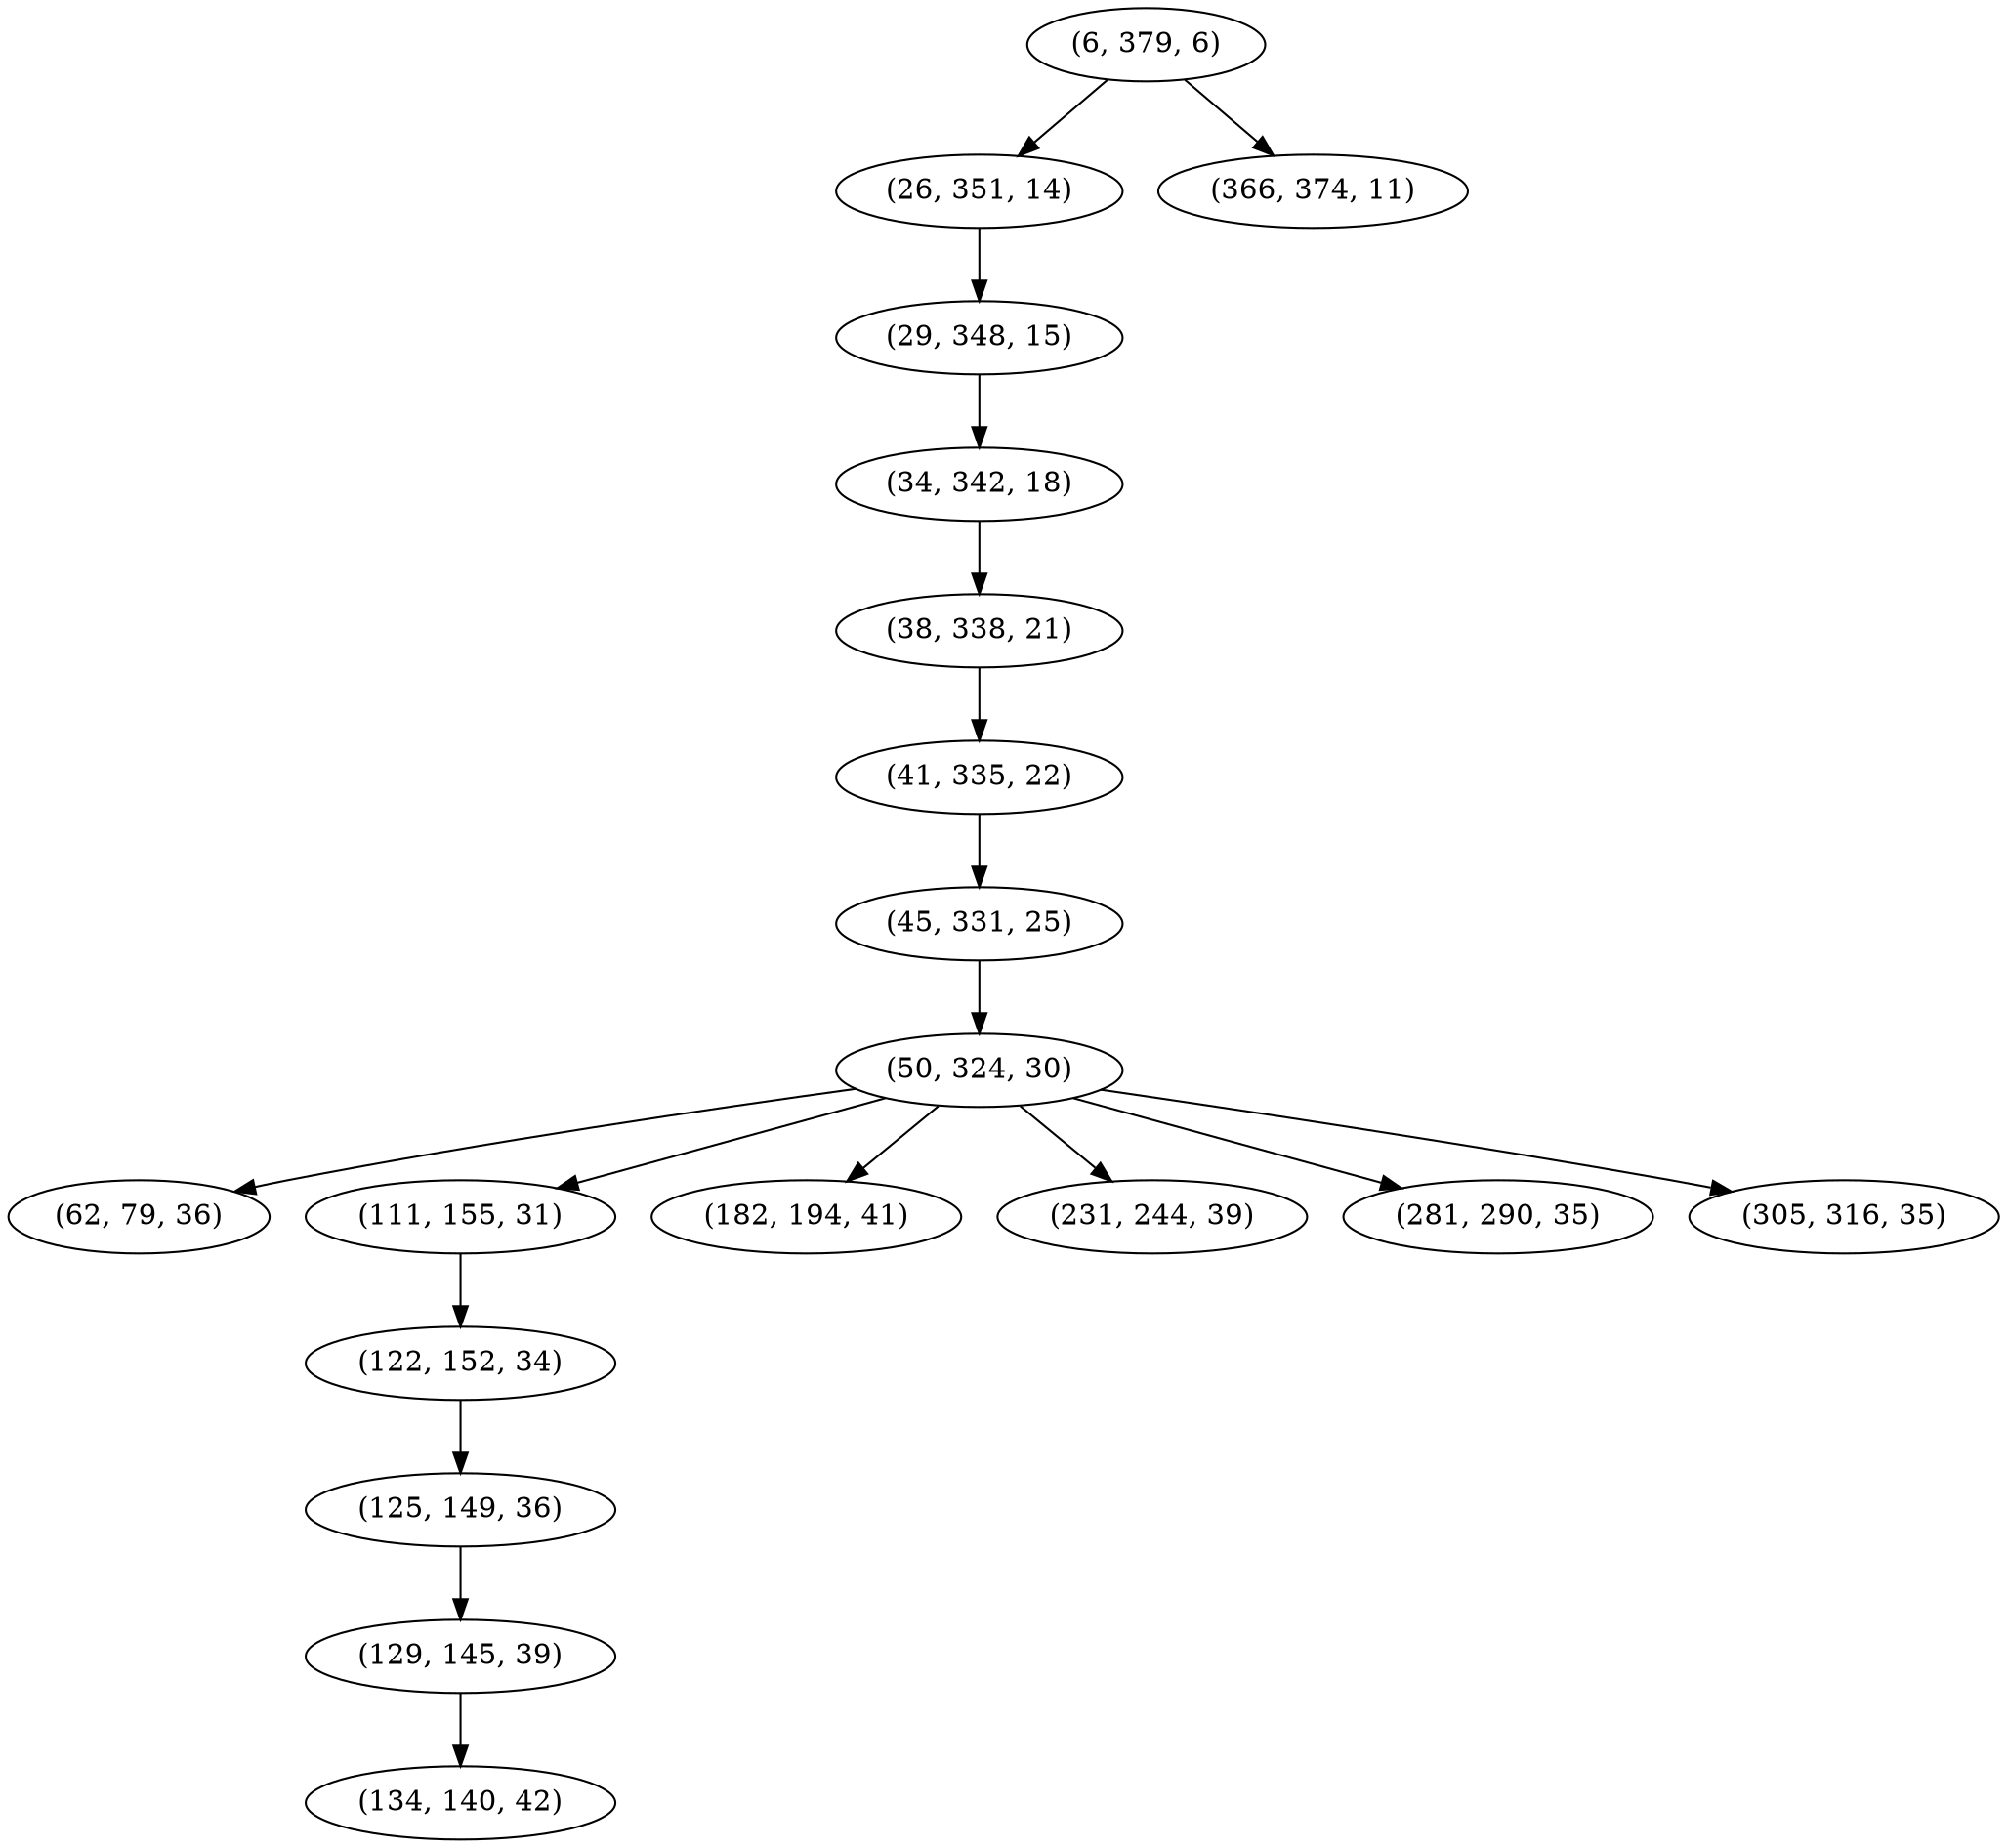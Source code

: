 digraph tree {
    "(6, 379, 6)";
    "(26, 351, 14)";
    "(29, 348, 15)";
    "(34, 342, 18)";
    "(38, 338, 21)";
    "(41, 335, 22)";
    "(45, 331, 25)";
    "(50, 324, 30)";
    "(62, 79, 36)";
    "(111, 155, 31)";
    "(122, 152, 34)";
    "(125, 149, 36)";
    "(129, 145, 39)";
    "(134, 140, 42)";
    "(182, 194, 41)";
    "(231, 244, 39)";
    "(281, 290, 35)";
    "(305, 316, 35)";
    "(366, 374, 11)";
    "(6, 379, 6)" -> "(26, 351, 14)";
    "(6, 379, 6)" -> "(366, 374, 11)";
    "(26, 351, 14)" -> "(29, 348, 15)";
    "(29, 348, 15)" -> "(34, 342, 18)";
    "(34, 342, 18)" -> "(38, 338, 21)";
    "(38, 338, 21)" -> "(41, 335, 22)";
    "(41, 335, 22)" -> "(45, 331, 25)";
    "(45, 331, 25)" -> "(50, 324, 30)";
    "(50, 324, 30)" -> "(62, 79, 36)";
    "(50, 324, 30)" -> "(111, 155, 31)";
    "(50, 324, 30)" -> "(182, 194, 41)";
    "(50, 324, 30)" -> "(231, 244, 39)";
    "(50, 324, 30)" -> "(281, 290, 35)";
    "(50, 324, 30)" -> "(305, 316, 35)";
    "(111, 155, 31)" -> "(122, 152, 34)";
    "(122, 152, 34)" -> "(125, 149, 36)";
    "(125, 149, 36)" -> "(129, 145, 39)";
    "(129, 145, 39)" -> "(134, 140, 42)";
}
